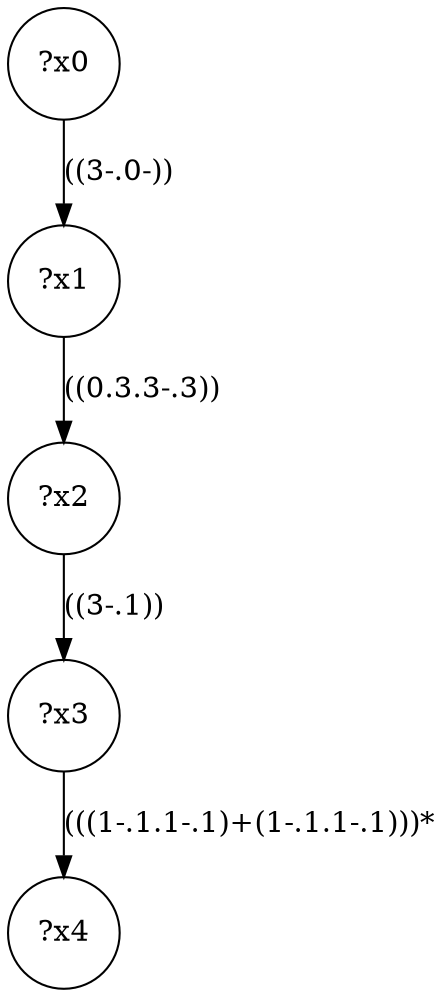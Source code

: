 digraph g {
	x0 [shape=circle, label="?x0"];
	x1 [shape=circle, label="?x1"];
	x0 -> x1 [label="((3-.0-))"];
	x2 [shape=circle, label="?x2"];
	x1 -> x2 [label="((0.3.3-.3))"];
	x3 [shape=circle, label="?x3"];
	x2 -> x3 [label="((3-.1))"];
	x4 [shape=circle, label="?x4"];
	x3 -> x4 [label="(((1-.1.1-.1)+(1-.1.1-.1)))*"];
}
